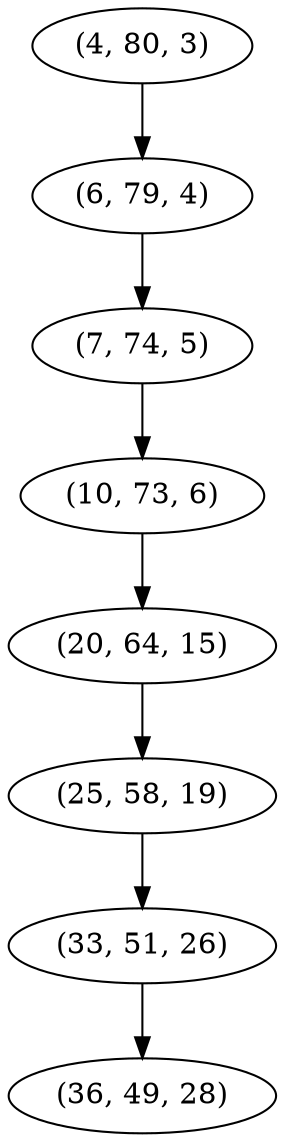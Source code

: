digraph tree {
    "(4, 80, 3)";
    "(6, 79, 4)";
    "(7, 74, 5)";
    "(10, 73, 6)";
    "(20, 64, 15)";
    "(25, 58, 19)";
    "(33, 51, 26)";
    "(36, 49, 28)";
    "(4, 80, 3)" -> "(6, 79, 4)";
    "(6, 79, 4)" -> "(7, 74, 5)";
    "(7, 74, 5)" -> "(10, 73, 6)";
    "(10, 73, 6)" -> "(20, 64, 15)";
    "(20, 64, 15)" -> "(25, 58, 19)";
    "(25, 58, 19)" -> "(33, 51, 26)";
    "(33, 51, 26)" -> "(36, 49, 28)";
}
